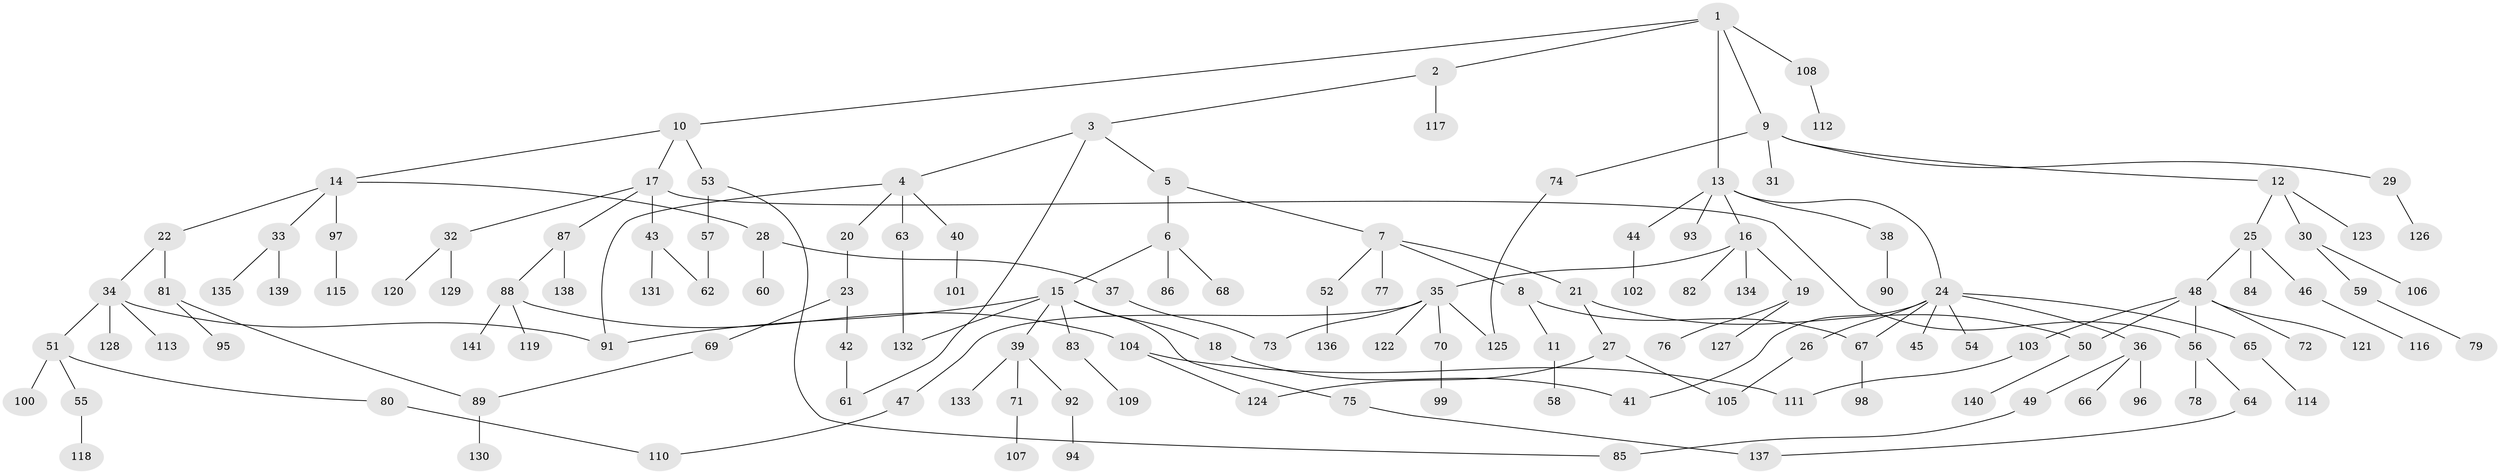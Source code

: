 // Generated by graph-tools (version 1.1) at 2025/49/03/09/25 03:49:26]
// undirected, 141 vertices, 158 edges
graph export_dot {
graph [start="1"]
  node [color=gray90,style=filled];
  1;
  2;
  3;
  4;
  5;
  6;
  7;
  8;
  9;
  10;
  11;
  12;
  13;
  14;
  15;
  16;
  17;
  18;
  19;
  20;
  21;
  22;
  23;
  24;
  25;
  26;
  27;
  28;
  29;
  30;
  31;
  32;
  33;
  34;
  35;
  36;
  37;
  38;
  39;
  40;
  41;
  42;
  43;
  44;
  45;
  46;
  47;
  48;
  49;
  50;
  51;
  52;
  53;
  54;
  55;
  56;
  57;
  58;
  59;
  60;
  61;
  62;
  63;
  64;
  65;
  66;
  67;
  68;
  69;
  70;
  71;
  72;
  73;
  74;
  75;
  76;
  77;
  78;
  79;
  80;
  81;
  82;
  83;
  84;
  85;
  86;
  87;
  88;
  89;
  90;
  91;
  92;
  93;
  94;
  95;
  96;
  97;
  98;
  99;
  100;
  101;
  102;
  103;
  104;
  105;
  106;
  107;
  108;
  109;
  110;
  111;
  112;
  113;
  114;
  115;
  116;
  117;
  118;
  119;
  120;
  121;
  122;
  123;
  124;
  125;
  126;
  127;
  128;
  129;
  130;
  131;
  132;
  133;
  134;
  135;
  136;
  137;
  138;
  139;
  140;
  141;
  1 -- 2;
  1 -- 9;
  1 -- 10;
  1 -- 13;
  1 -- 108;
  2 -- 3;
  2 -- 117;
  3 -- 4;
  3 -- 5;
  3 -- 61;
  4 -- 20;
  4 -- 40;
  4 -- 63;
  4 -- 91;
  5 -- 6;
  5 -- 7;
  6 -- 15;
  6 -- 68;
  6 -- 86;
  7 -- 8;
  7 -- 21;
  7 -- 52;
  7 -- 77;
  8 -- 11;
  8 -- 67;
  9 -- 12;
  9 -- 29;
  9 -- 31;
  9 -- 74;
  10 -- 14;
  10 -- 17;
  10 -- 53;
  11 -- 58;
  12 -- 25;
  12 -- 30;
  12 -- 123;
  13 -- 16;
  13 -- 24;
  13 -- 38;
  13 -- 44;
  13 -- 93;
  14 -- 22;
  14 -- 28;
  14 -- 33;
  14 -- 97;
  15 -- 18;
  15 -- 39;
  15 -- 75;
  15 -- 83;
  15 -- 91;
  15 -- 132;
  16 -- 19;
  16 -- 35;
  16 -- 82;
  16 -- 134;
  17 -- 32;
  17 -- 43;
  17 -- 87;
  17 -- 56;
  18 -- 41;
  19 -- 76;
  19 -- 127;
  20 -- 23;
  21 -- 27;
  21 -- 50;
  22 -- 34;
  22 -- 81;
  23 -- 42;
  23 -- 69;
  24 -- 26;
  24 -- 36;
  24 -- 41;
  24 -- 45;
  24 -- 54;
  24 -- 65;
  24 -- 67;
  25 -- 46;
  25 -- 48;
  25 -- 84;
  26 -- 105;
  27 -- 124;
  27 -- 105;
  28 -- 37;
  28 -- 60;
  29 -- 126;
  30 -- 59;
  30 -- 106;
  32 -- 120;
  32 -- 129;
  33 -- 135;
  33 -- 139;
  34 -- 51;
  34 -- 113;
  34 -- 128;
  34 -- 91;
  35 -- 47;
  35 -- 70;
  35 -- 73;
  35 -- 122;
  35 -- 125;
  36 -- 49;
  36 -- 66;
  36 -- 96;
  37 -- 73;
  38 -- 90;
  39 -- 71;
  39 -- 92;
  39 -- 133;
  40 -- 101;
  42 -- 61;
  43 -- 131;
  43 -- 62;
  44 -- 102;
  46 -- 116;
  47 -- 110;
  48 -- 56;
  48 -- 72;
  48 -- 103;
  48 -- 121;
  48 -- 50;
  49 -- 85;
  50 -- 140;
  51 -- 55;
  51 -- 80;
  51 -- 100;
  52 -- 136;
  53 -- 57;
  53 -- 85;
  55 -- 118;
  56 -- 64;
  56 -- 78;
  57 -- 62;
  59 -- 79;
  63 -- 132;
  64 -- 137;
  65 -- 114;
  67 -- 98;
  69 -- 89;
  70 -- 99;
  71 -- 107;
  74 -- 125;
  75 -- 137;
  80 -- 110;
  81 -- 95;
  81 -- 89;
  83 -- 109;
  87 -- 88;
  87 -- 138;
  88 -- 104;
  88 -- 119;
  88 -- 141;
  89 -- 130;
  92 -- 94;
  97 -- 115;
  103 -- 111;
  104 -- 124;
  104 -- 111;
  108 -- 112;
}
